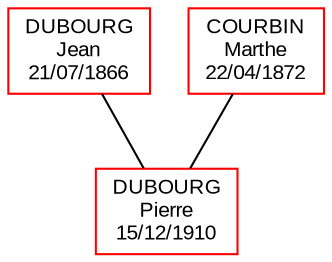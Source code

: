 digraph {
	rankdir = "BT";

	node [shape = box, fontname = "Arial", fontsize = 10];

	edge [dir = none];

	node [color = red];
	122 [label="DUBOURG\nPierre\n15/12/1910", shape=box];
	122 -> 18;

	node [color = red];
	18 [label="DUBOURG\nJean\n21/07/1866", shape=box];
	122 -> 19;

	node [color = green];
	19 [label="COURBIN\nMarthe\n22/04/1872", shape=box];
}
